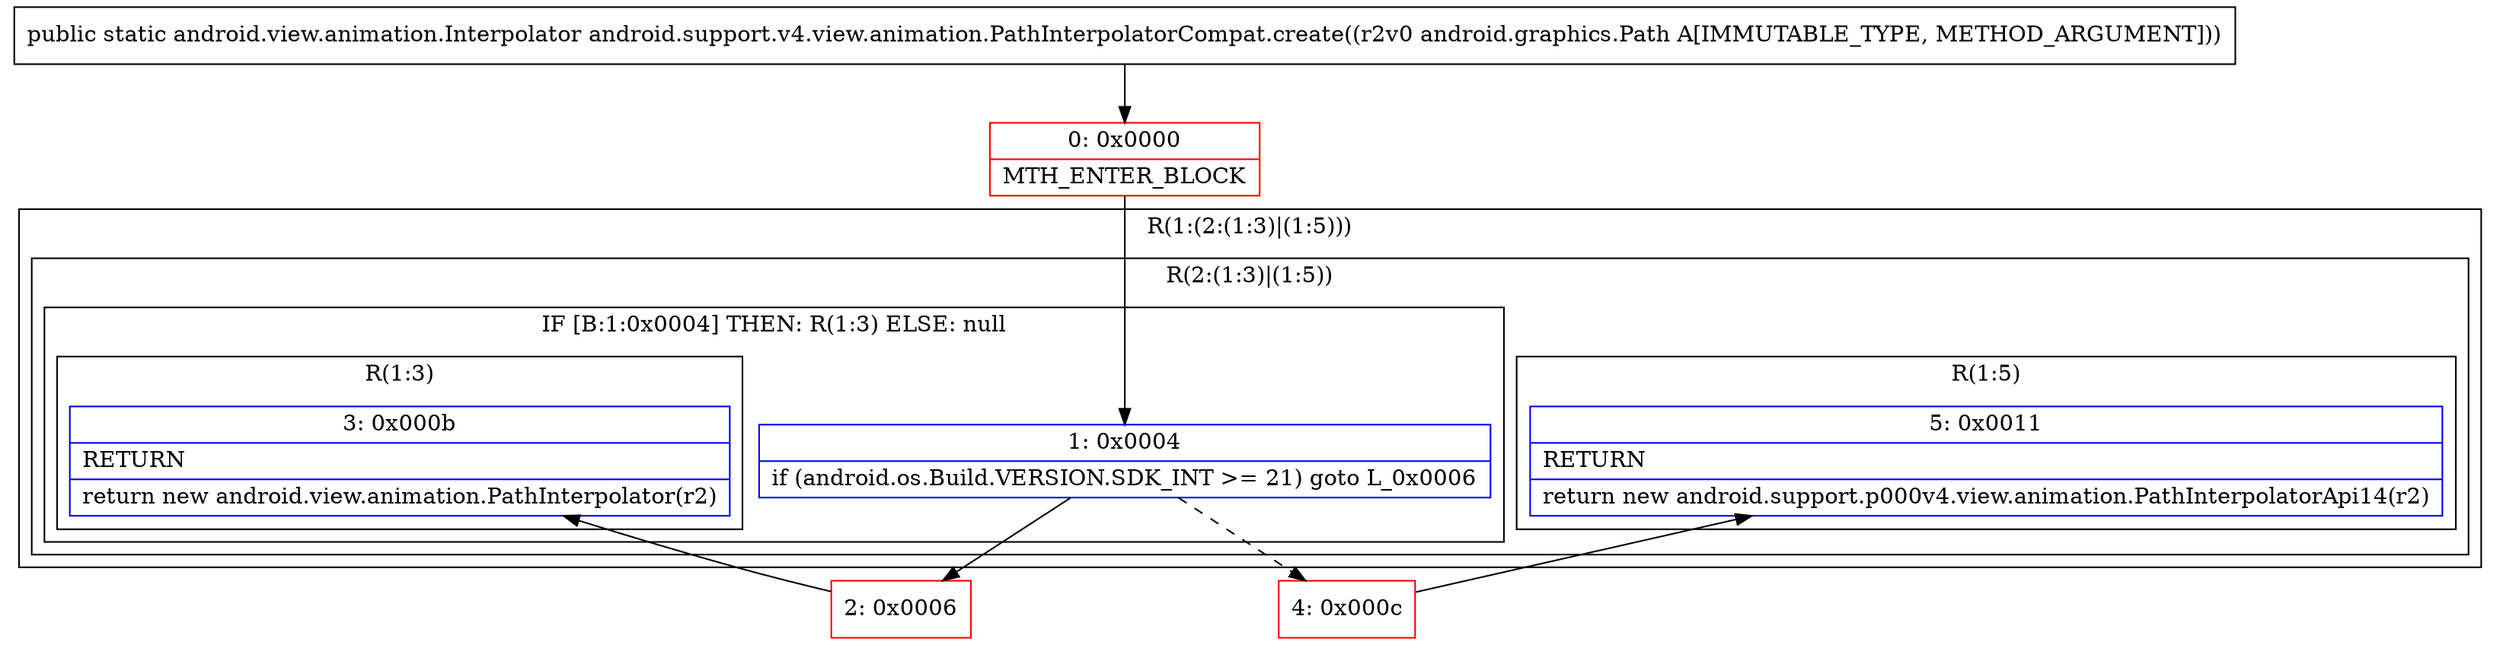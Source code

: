 digraph "CFG forandroid.support.v4.view.animation.PathInterpolatorCompat.create(Landroid\/graphics\/Path;)Landroid\/view\/animation\/Interpolator;" {
subgraph cluster_Region_2056610862 {
label = "R(1:(2:(1:3)|(1:5)))";
node [shape=record,color=blue];
subgraph cluster_Region_409908511 {
label = "R(2:(1:3)|(1:5))";
node [shape=record,color=blue];
subgraph cluster_IfRegion_488462687 {
label = "IF [B:1:0x0004] THEN: R(1:3) ELSE: null";
node [shape=record,color=blue];
Node_1 [shape=record,label="{1\:\ 0x0004|if (android.os.Build.VERSION.SDK_INT \>= 21) goto L_0x0006\l}"];
subgraph cluster_Region_1321755216 {
label = "R(1:3)";
node [shape=record,color=blue];
Node_3 [shape=record,label="{3\:\ 0x000b|RETURN\l|return new android.view.animation.PathInterpolator(r2)\l}"];
}
}
subgraph cluster_Region_531487667 {
label = "R(1:5)";
node [shape=record,color=blue];
Node_5 [shape=record,label="{5\:\ 0x0011|RETURN\l|return new android.support.p000v4.view.animation.PathInterpolatorApi14(r2)\l}"];
}
}
}
Node_0 [shape=record,color=red,label="{0\:\ 0x0000|MTH_ENTER_BLOCK\l}"];
Node_2 [shape=record,color=red,label="{2\:\ 0x0006}"];
Node_4 [shape=record,color=red,label="{4\:\ 0x000c}"];
MethodNode[shape=record,label="{public static android.view.animation.Interpolator android.support.v4.view.animation.PathInterpolatorCompat.create((r2v0 android.graphics.Path A[IMMUTABLE_TYPE, METHOD_ARGUMENT])) }"];
MethodNode -> Node_0;
Node_1 -> Node_2;
Node_1 -> Node_4[style=dashed];
Node_0 -> Node_1;
Node_2 -> Node_3;
Node_4 -> Node_5;
}

